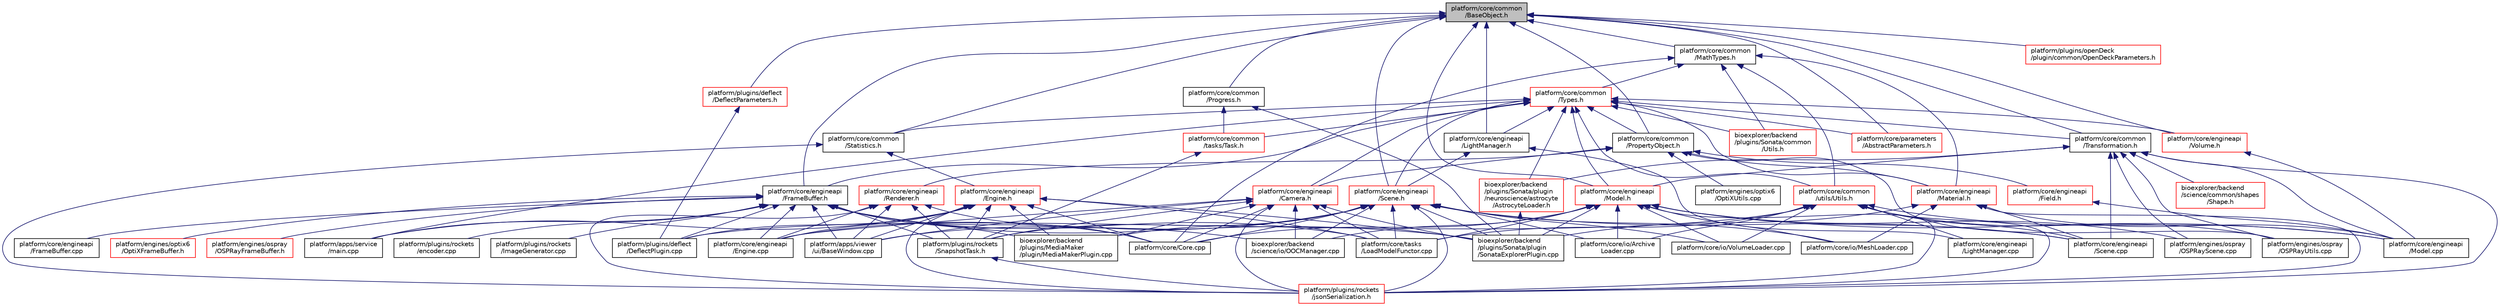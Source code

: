 digraph "platform/core/common/BaseObject.h"
{
 // LATEX_PDF_SIZE
  edge [fontname="Helvetica",fontsize="10",labelfontname="Helvetica",labelfontsize="10"];
  node [fontname="Helvetica",fontsize="10",shape=record];
  Node1 [label="platform/core/common\l/BaseObject.h",height=0.2,width=0.4,color="black", fillcolor="grey75", style="filled", fontcolor="black",tooltip=" "];
  Node1 -> Node2 [dir="back",color="midnightblue",fontsize="10",style="solid",fontname="Helvetica"];
  Node2 [label="platform/core/common\l/MathTypes.h",height=0.2,width=0.4,color="black", fillcolor="white", style="filled",URL="$d5/d55/MathTypes_8h.html",tooltip=" "];
  Node2 -> Node3 [dir="back",color="midnightblue",fontsize="10",style="solid",fontname="Helvetica"];
  Node3 [label="platform/core/common\l/Types.h",height=0.2,width=0.4,color="red", fillcolor="white", style="filled",URL="$de/d53/platform_2core_2common_2Types_8h.html",tooltip=" "];
  Node3 -> Node5 [dir="back",color="midnightblue",fontsize="10",style="solid",fontname="Helvetica"];
  Node5 [label="platform/apps/service\l/main.cpp",height=0.2,width=0.4,color="black", fillcolor="white", style="filled",URL="$d9/d1c/service_2main_8cpp.html",tooltip=" "];
  Node3 -> Node280 [dir="back",color="midnightblue",fontsize="10",style="solid",fontname="Helvetica"];
  Node280 [label="platform/core/common\l/PropertyObject.h",height=0.2,width=0.4,color="black", fillcolor="white", style="filled",URL="$d4/d17/PropertyObject_8h.html",tooltip=" "];
  Node280 -> Node281 [dir="back",color="midnightblue",fontsize="10",style="solid",fontname="Helvetica"];
  Node281 [label="platform/core/engineapi\l/Camera.h",height=0.2,width=0.4,color="red", fillcolor="white", style="filled",URL="$dd/de4/Camera_8h.html",tooltip=" "];
  Node281 -> Node8 [dir="back",color="midnightblue",fontsize="10",style="solid",fontname="Helvetica"];
  Node8 [label="platform/apps/viewer\l/ui/BaseWindow.cpp",height=0.2,width=0.4,color="black", fillcolor="white", style="filled",URL="$de/d43/BaseWindow_8cpp.html",tooltip=" "];
  Node281 -> Node21 [dir="back",color="midnightblue",fontsize="10",style="solid",fontname="Helvetica"];
  Node21 [label="platform/core/Core.cpp",height=0.2,width=0.4,color="black", fillcolor="white", style="filled",URL="$d6/d27/Core_8cpp.html",tooltip=" "];
  Node281 -> Node171 [dir="back",color="midnightblue",fontsize="10",style="solid",fontname="Helvetica"];
  Node171 [label="platform/core/engineapi\l/Engine.cpp",height=0.2,width=0.4,color="black", fillcolor="white", style="filled",URL="$d6/d0c/Engine_8cpp.html",tooltip=" "];
  Node281 -> Node34 [dir="back",color="midnightblue",fontsize="10",style="solid",fontname="Helvetica"];
  Node34 [label="platform/core/tasks\l/LoadModelFunctor.cpp",height=0.2,width=0.4,color="black", fillcolor="white", style="filled",URL="$dd/d96/LoadModelFunctor_8cpp.html",tooltip=" "];
  Node281 -> Node31 [dir="back",color="midnightblue",fontsize="10",style="solid",fontname="Helvetica"];
  Node31 [label="platform/plugins/rockets\l/jsonSerialization.h",height=0.2,width=0.4,color="red", fillcolor="white", style="filled",URL="$d4/d2c/jsonSerialization_8h.html",tooltip=" "];
  Node281 -> Node190 [dir="back",color="midnightblue",fontsize="10",style="solid",fontname="Helvetica"];
  Node190 [label="platform/plugins/rockets\l/SnapshotTask.h",height=0.2,width=0.4,color="black", fillcolor="white", style="filled",URL="$d4/de5/SnapshotTask_8h.html",tooltip=" "];
  Node190 -> Node31 [dir="back",color="midnightblue",fontsize="10",style="solid",fontname="Helvetica"];
  Node281 -> Node60 [dir="back",color="midnightblue",fontsize="10",style="solid",fontname="Helvetica"];
  Node60 [label="bioexplorer/backend\l/science/io/OOCManager.cpp",height=0.2,width=0.4,color="black", fillcolor="white", style="filled",URL="$de/d91/OOCManager_8cpp.html",tooltip=" "];
  Node281 -> Node16 [dir="back",color="midnightblue",fontsize="10",style="solid",fontname="Helvetica"];
  Node16 [label="bioexplorer/backend\l/plugins/MediaMaker\l/plugin/MediaMakerPlugin.cpp",height=0.2,width=0.4,color="black", fillcolor="white", style="filled",URL="$dd/d9e/MediaMakerPlugin_8cpp.html",tooltip=" "];
  Node281 -> Node18 [dir="back",color="midnightblue",fontsize="10",style="solid",fontname="Helvetica"];
  Node18 [label="bioexplorer/backend\l/plugins/Sonata/plugin\l/SonataExplorerPlugin.cpp",height=0.2,width=0.4,color="black", fillcolor="white", style="filled",URL="$d4/d2c/SonataExplorerPlugin_8cpp.html",tooltip=" "];
  Node280 -> Node284 [dir="back",color="midnightblue",fontsize="10",style="solid",fontname="Helvetica"];
  Node284 [label="platform/core/engineapi\l/Field.h",height=0.2,width=0.4,color="red", fillcolor="white", style="filled",URL="$d8/db3/Field_8h.html",tooltip=" "];
  Node284 -> Node22 [dir="back",color="midnightblue",fontsize="10",style="solid",fontname="Helvetica"];
  Node22 [label="platform/core/engineapi\l/Model.cpp",height=0.2,width=0.4,color="black", fillcolor="white", style="filled",URL="$dd/d2e/Model_8cpp.html",tooltip=" "];
  Node280 -> Node208 [dir="back",color="midnightblue",fontsize="10",style="solid",fontname="Helvetica"];
  Node208 [label="platform/core/engineapi\l/Material.h",height=0.2,width=0.4,color="red", fillcolor="white", style="filled",URL="$df/d12/Material_8h.html",tooltip=" "];
  Node208 -> Node22 [dir="back",color="midnightblue",fontsize="10",style="solid",fontname="Helvetica"];
  Node208 -> Node23 [dir="back",color="midnightblue",fontsize="10",style="solid",fontname="Helvetica"];
  Node23 [label="platform/core/engineapi\l/Scene.cpp",height=0.2,width=0.4,color="black", fillcolor="white", style="filled",URL="$de/d15/Scene_8cpp.html",tooltip=" "];
  Node208 -> Node25 [dir="back",color="midnightblue",fontsize="10",style="solid",fontname="Helvetica"];
  Node25 [label="platform/core/io/MeshLoader.cpp",height=0.2,width=0.4,color="black", fillcolor="white", style="filled",URL="$d2/d87/MeshLoader_8cpp.html",tooltip=" "];
  Node208 -> Node31 [dir="back",color="midnightblue",fontsize="10",style="solid",fontname="Helvetica"];
  Node208 -> Node18 [dir="back",color="midnightblue",fontsize="10",style="solid",fontname="Helvetica"];
  Node280 -> Node286 [dir="back",color="midnightblue",fontsize="10",style="solid",fontname="Helvetica"];
  Node286 [label="platform/core/engineapi\l/Renderer.h",height=0.2,width=0.4,color="red", fillcolor="white", style="filled",URL="$d8/db2/Renderer_8h.html",tooltip=" "];
  Node286 -> Node8 [dir="back",color="midnightblue",fontsize="10",style="solid",fontname="Helvetica"];
  Node286 -> Node21 [dir="back",color="midnightblue",fontsize="10",style="solid",fontname="Helvetica"];
  Node286 -> Node171 [dir="back",color="midnightblue",fontsize="10",style="solid",fontname="Helvetica"];
  Node286 -> Node31 [dir="back",color="midnightblue",fontsize="10",style="solid",fontname="Helvetica"];
  Node286 -> Node190 [dir="back",color="midnightblue",fontsize="10",style="solid",fontname="Helvetica"];
  Node280 -> Node243 [dir="back",color="midnightblue",fontsize="10",style="solid",fontname="Helvetica"];
  Node243 [label="platform/engines/optix6\l/OptiXUtils.cpp",height=0.2,width=0.4,color="black", fillcolor="white", style="filled",URL="$d0/d79/OptiXUtils_8cpp.html",tooltip=" "];
  Node280 -> Node287 [dir="back",color="midnightblue",fontsize="10",style="solid",fontname="Helvetica"];
  Node287 [label="platform/engines/ospray\l/OSPRayUtils.cpp",height=0.2,width=0.4,color="black", fillcolor="white", style="filled",URL="$d8/d20/OSPRayUtils_8cpp.html",tooltip=" "];
  Node3 -> Node325 [dir="back",color="midnightblue",fontsize="10",style="solid",fontname="Helvetica"];
  Node325 [label="platform/core/common\l/Statistics.h",height=0.2,width=0.4,color="black", fillcolor="white", style="filled",URL="$d1/dd6/Statistics_8h.html",tooltip=" "];
  Node325 -> Node224 [dir="back",color="midnightblue",fontsize="10",style="solid",fontname="Helvetica"];
  Node224 [label="platform/core/engineapi\l/Engine.h",height=0.2,width=0.4,color="red", fillcolor="white", style="filled",URL="$d1/dd4/Engine_8h.html",tooltip=" "];
  Node224 -> Node5 [dir="back",color="midnightblue",fontsize="10",style="solid",fontname="Helvetica"];
  Node224 -> Node8 [dir="back",color="midnightblue",fontsize="10",style="solid",fontname="Helvetica"];
  Node224 -> Node21 [dir="back",color="midnightblue",fontsize="10",style="solid",fontname="Helvetica"];
  Node224 -> Node171 [dir="back",color="midnightblue",fontsize="10",style="solid",fontname="Helvetica"];
  Node224 -> Node34 [dir="back",color="midnightblue",fontsize="10",style="solid",fontname="Helvetica"];
  Node224 -> Node12 [dir="back",color="midnightblue",fontsize="10",style="solid",fontname="Helvetica"];
  Node12 [label="platform/plugins/deflect\l/DeflectPlugin.cpp",height=0.2,width=0.4,color="black", fillcolor="white", style="filled",URL="$d8/d57/DeflectPlugin_8cpp.html",tooltip=" "];
  Node224 -> Node31 [dir="back",color="midnightblue",fontsize="10",style="solid",fontname="Helvetica"];
  Node224 -> Node190 [dir="back",color="midnightblue",fontsize="10",style="solid",fontname="Helvetica"];
  Node224 -> Node16 [dir="back",color="midnightblue",fontsize="10",style="solid",fontname="Helvetica"];
  Node224 -> Node18 [dir="back",color="midnightblue",fontsize="10",style="solid",fontname="Helvetica"];
  Node325 -> Node31 [dir="back",color="midnightblue",fontsize="10",style="solid",fontname="Helvetica"];
  Node3 -> Node326 [dir="back",color="midnightblue",fontsize="10",style="solid",fontname="Helvetica"];
  Node326 [label="platform/core/common\l/tasks/Task.h",height=0.2,width=0.4,color="red", fillcolor="white", style="filled",URL="$df/d4f/Task_8h.html",tooltip=" "];
  Node326 -> Node190 [dir="back",color="midnightblue",fontsize="10",style="solid",fontname="Helvetica"];
  Node3 -> Node330 [dir="back",color="midnightblue",fontsize="10",style="solid",fontname="Helvetica"];
  Node330 [label="platform/core/common\l/Transformation.h",height=0.2,width=0.4,color="black", fillcolor="white", style="filled",URL="$df/d1e/Transformation_8h.html",tooltip=" "];
  Node330 -> Node22 [dir="back",color="midnightblue",fontsize="10",style="solid",fontname="Helvetica"];
  Node330 -> Node20 [dir="back",color="midnightblue",fontsize="10",style="solid",fontname="Helvetica"];
  Node20 [label="platform/core/engineapi\l/Model.h",height=0.2,width=0.4,color="red", fillcolor="white", style="filled",URL="$d3/d5a/Model_8h.html",tooltip=" "];
  Node20 -> Node21 [dir="back",color="midnightblue",fontsize="10",style="solid",fontname="Helvetica"];
  Node20 -> Node22 [dir="back",color="midnightblue",fontsize="10",style="solid",fontname="Helvetica"];
  Node20 -> Node23 [dir="back",color="midnightblue",fontsize="10",style="solid",fontname="Helvetica"];
  Node20 -> Node24 [dir="back",color="midnightblue",fontsize="10",style="solid",fontname="Helvetica"];
  Node24 [label="platform/core/io/Archive\lLoader.cpp",height=0.2,width=0.4,color="black", fillcolor="white", style="filled",URL="$d6/da5/ArchiveLoader_8cpp.html",tooltip=" "];
  Node20 -> Node25 [dir="back",color="midnightblue",fontsize="10",style="solid",fontname="Helvetica"];
  Node20 -> Node26 [dir="back",color="midnightblue",fontsize="10",style="solid",fontname="Helvetica"];
  Node26 [label="platform/core/io/VolumeLoader.cpp",height=0.2,width=0.4,color="black", fillcolor="white", style="filled",URL="$dd/daa/VolumeLoader_8cpp.html",tooltip=" "];
  Node20 -> Node34 [dir="back",color="midnightblue",fontsize="10",style="solid",fontname="Helvetica"];
  Node20 -> Node46 [dir="back",color="midnightblue",fontsize="10",style="solid",fontname="Helvetica"];
  Node46 [label="platform/engines/ospray\l/OSPRayScene.cpp",height=0.2,width=0.4,color="black", fillcolor="white", style="filled",URL="$d5/dde/OSPRayScene_8cpp.html",tooltip=" "];
  Node20 -> Node31 [dir="back",color="midnightblue",fontsize="10",style="solid",fontname="Helvetica"];
  Node20 -> Node60 [dir="back",color="midnightblue",fontsize="10",style="solid",fontname="Helvetica"];
  Node20 -> Node18 [dir="back",color="midnightblue",fontsize="10",style="solid",fontname="Helvetica"];
  Node330 -> Node23 [dir="back",color="midnightblue",fontsize="10",style="solid",fontname="Helvetica"];
  Node330 -> Node46 [dir="back",color="midnightblue",fontsize="10",style="solid",fontname="Helvetica"];
  Node330 -> Node287 [dir="back",color="midnightblue",fontsize="10",style="solid",fontname="Helvetica"];
  Node330 -> Node31 [dir="back",color="midnightblue",fontsize="10",style="solid",fontname="Helvetica"];
  Node330 -> Node331 [dir="back",color="midnightblue",fontsize="10",style="solid",fontname="Helvetica"];
  Node331 [label="bioexplorer/backend\l/science/common/shapes\l/Shape.h",height=0.2,width=0.4,color="red", fillcolor="white", style="filled",URL="$de/d8f/Shape_8h.html",tooltip=" "];
  Node330 -> Node205 [dir="back",color="midnightblue",fontsize="10",style="solid",fontname="Helvetica"];
  Node205 [label="bioexplorer/backend\l/plugins/Sonata/plugin\l/neuroscience/astrocyte\l/AstrocyteLoader.h",height=0.2,width=0.4,color="red", fillcolor="white", style="filled",URL="$db/d19/AstrocyteLoader_8h.html",tooltip=" "];
  Node205 -> Node18 [dir="back",color="midnightblue",fontsize="10",style="solid",fontname="Helvetica"];
  Node3 -> Node358 [dir="back",color="midnightblue",fontsize="10",style="solid",fontname="Helvetica"];
  Node358 [label="platform/core/common\l/utils/Utils.h",height=0.2,width=0.4,color="red", fillcolor="white", style="filled",URL="$dc/daa/platform_2core_2common_2utils_2Utils_8h.html",tooltip=" "];
  Node358 -> Node182 [dir="back",color="midnightblue",fontsize="10",style="solid",fontname="Helvetica"];
  Node182 [label="platform/core/engineapi\l/LightManager.cpp",height=0.2,width=0.4,color="black", fillcolor="white", style="filled",URL="$d3/d1d/LightManager_8cpp.html",tooltip=" "];
  Node358 -> Node22 [dir="back",color="midnightblue",fontsize="10",style="solid",fontname="Helvetica"];
  Node358 -> Node23 [dir="back",color="midnightblue",fontsize="10",style="solid",fontname="Helvetica"];
  Node358 -> Node24 [dir="back",color="midnightblue",fontsize="10",style="solid",fontname="Helvetica"];
  Node358 -> Node26 [dir="back",color="midnightblue",fontsize="10",style="solid",fontname="Helvetica"];
  Node358 -> Node34 [dir="back",color="midnightblue",fontsize="10",style="solid",fontname="Helvetica"];
  Node358 -> Node287 [dir="back",color="midnightblue",fontsize="10",style="solid",fontname="Helvetica"];
  Node358 -> Node12 [dir="back",color="midnightblue",fontsize="10",style="solid",fontname="Helvetica"];
  Node358 -> Node31 [dir="back",color="midnightblue",fontsize="10",style="solid",fontname="Helvetica"];
  Node3 -> Node281 [dir="back",color="midnightblue",fontsize="10",style="solid",fontname="Helvetica"];
  Node3 -> Node352 [dir="back",color="midnightblue",fontsize="10",style="solid",fontname="Helvetica"];
  Node352 [label="platform/core/engineapi\l/FrameBuffer.h",height=0.2,width=0.4,color="black", fillcolor="white", style="filled",URL="$da/d8a/FrameBuffer_8h.html",tooltip=" "];
  Node352 -> Node5 [dir="back",color="midnightblue",fontsize="10",style="solid",fontname="Helvetica"];
  Node352 -> Node8 [dir="back",color="midnightblue",fontsize="10",style="solid",fontname="Helvetica"];
  Node352 -> Node21 [dir="back",color="midnightblue",fontsize="10",style="solid",fontname="Helvetica"];
  Node352 -> Node171 [dir="back",color="midnightblue",fontsize="10",style="solid",fontname="Helvetica"];
  Node352 -> Node353 [dir="back",color="midnightblue",fontsize="10",style="solid",fontname="Helvetica"];
  Node353 [label="platform/core/engineapi\l/FrameBuffer.cpp",height=0.2,width=0.4,color="black", fillcolor="white", style="filled",URL="$dd/db9/FrameBuffer_8cpp.html",tooltip=" "];
  Node352 -> Node34 [dir="back",color="midnightblue",fontsize="10",style="solid",fontname="Helvetica"];
  Node352 -> Node354 [dir="back",color="midnightblue",fontsize="10",style="solid",fontname="Helvetica"];
  Node354 [label="platform/engines/optix6\l/OptiXFrameBuffer.h",height=0.2,width=0.4,color="red", fillcolor="white", style="filled",URL="$df/d5d/OptiXFrameBuffer_8h.html",tooltip=" "];
  Node352 -> Node355 [dir="back",color="midnightblue",fontsize="10",style="solid",fontname="Helvetica"];
  Node355 [label="platform/engines/ospray\l/OSPRayFrameBuffer.h",height=0.2,width=0.4,color="red", fillcolor="white", style="filled",URL="$d7/d01/OSPRayFrameBuffer_8h.html",tooltip=" "];
  Node352 -> Node12 [dir="back",color="midnightblue",fontsize="10",style="solid",fontname="Helvetica"];
  Node352 -> Node356 [dir="back",color="midnightblue",fontsize="10",style="solid",fontname="Helvetica"];
  Node356 [label="platform/plugins/rockets\l/encoder.cpp",height=0.2,width=0.4,color="black", fillcolor="white", style="filled",URL="$db/dbc/encoder_8cpp.html",tooltip=" "];
  Node352 -> Node357 [dir="back",color="midnightblue",fontsize="10",style="solid",fontname="Helvetica"];
  Node357 [label="platform/plugins/rockets\l/ImageGenerator.cpp",height=0.2,width=0.4,color="black", fillcolor="white", style="filled",URL="$dd/db2/ImageGenerator_8cpp.html",tooltip=" "];
  Node352 -> Node190 [dir="back",color="midnightblue",fontsize="10",style="solid",fontname="Helvetica"];
  Node352 -> Node60 [dir="back",color="midnightblue",fontsize="10",style="solid",fontname="Helvetica"];
  Node352 -> Node16 [dir="back",color="midnightblue",fontsize="10",style="solid",fontname="Helvetica"];
  Node352 -> Node18 [dir="back",color="midnightblue",fontsize="10",style="solid",fontname="Helvetica"];
  Node3 -> Node361 [dir="back",color="midnightblue",fontsize="10",style="solid",fontname="Helvetica"];
  Node361 [label="platform/core/engineapi\l/LightManager.h",height=0.2,width=0.4,color="black", fillcolor="white", style="filled",URL="$dd/d9a/LightManager_8h.html",tooltip=" "];
  Node361 -> Node182 [dir="back",color="midnightblue",fontsize="10",style="solid",fontname="Helvetica"];
  Node361 -> Node186 [dir="back",color="midnightblue",fontsize="10",style="solid",fontname="Helvetica"];
  Node186 [label="platform/core/engineapi\l/Scene.h",height=0.2,width=0.4,color="red", fillcolor="white", style="filled",URL="$d5/d2d/Scene_8h.html",tooltip=" "];
  Node186 -> Node8 [dir="back",color="midnightblue",fontsize="10",style="solid",fontname="Helvetica"];
  Node186 -> Node21 [dir="back",color="midnightblue",fontsize="10",style="solid",fontname="Helvetica"];
  Node186 -> Node171 [dir="back",color="midnightblue",fontsize="10",style="solid",fontname="Helvetica"];
  Node186 -> Node23 [dir="back",color="midnightblue",fontsize="10",style="solid",fontname="Helvetica"];
  Node186 -> Node24 [dir="back",color="midnightblue",fontsize="10",style="solid",fontname="Helvetica"];
  Node186 -> Node25 [dir="back",color="midnightblue",fontsize="10",style="solid",fontname="Helvetica"];
  Node186 -> Node26 [dir="back",color="midnightblue",fontsize="10",style="solid",fontname="Helvetica"];
  Node186 -> Node34 [dir="back",color="midnightblue",fontsize="10",style="solid",fontname="Helvetica"];
  Node186 -> Node31 [dir="back",color="midnightblue",fontsize="10",style="solid",fontname="Helvetica"];
  Node186 -> Node190 [dir="back",color="midnightblue",fontsize="10",style="solid",fontname="Helvetica"];
  Node186 -> Node60 [dir="back",color="midnightblue",fontsize="10",style="solid",fontname="Helvetica"];
  Node186 -> Node16 [dir="back",color="midnightblue",fontsize="10",style="solid",fontname="Helvetica"];
  Node186 -> Node18 [dir="back",color="midnightblue",fontsize="10",style="solid",fontname="Helvetica"];
  Node3 -> Node208 [dir="back",color="midnightblue",fontsize="10",style="solid",fontname="Helvetica"];
  Node3 -> Node20 [dir="back",color="midnightblue",fontsize="10",style="solid",fontname="Helvetica"];
  Node3 -> Node186 [dir="back",color="midnightblue",fontsize="10",style="solid",fontname="Helvetica"];
  Node3 -> Node362 [dir="back",color="midnightblue",fontsize="10",style="solid",fontname="Helvetica"];
  Node362 [label="platform/core/engineapi\l/Volume.h",height=0.2,width=0.4,color="red", fillcolor="white", style="filled",URL="$d1/dbd/Volume_8h.html",tooltip=" "];
  Node362 -> Node22 [dir="back",color="midnightblue",fontsize="10",style="solid",fontname="Helvetica"];
  Node3 -> Node371 [dir="back",color="midnightblue",fontsize="10",style="solid",fontname="Helvetica"];
  Node371 [label="platform/core/parameters\l/AbstractParameters.h",height=0.2,width=0.4,color="red", fillcolor="white", style="filled",URL="$d6/d75/AbstractParameters_8h.html",tooltip=" "];
  Node3 -> Node404 [dir="back",color="midnightblue",fontsize="10",style="solid",fontname="Helvetica"];
  Node404 [label="bioexplorer/backend\l/plugins/Sonata/common\l/Utils.h",height=0.2,width=0.4,color="red", fillcolor="white", style="filled",URL="$d0/dc9/bioexplorer_2backend_2plugins_2Sonata_2common_2Utils_8h.html",tooltip=" "];
  Node3 -> Node205 [dir="back",color="midnightblue",fontsize="10",style="solid",fontname="Helvetica"];
  Node2 -> Node358 [dir="back",color="midnightblue",fontsize="10",style="solid",fontname="Helvetica"];
  Node2 -> Node21 [dir="back",color="midnightblue",fontsize="10",style="solid",fontname="Helvetica"];
  Node2 -> Node208 [dir="back",color="midnightblue",fontsize="10",style="solid",fontname="Helvetica"];
  Node2 -> Node404 [dir="back",color="midnightblue",fontsize="10",style="solid",fontname="Helvetica"];
  Node1 -> Node410 [dir="back",color="midnightblue",fontsize="10",style="solid",fontname="Helvetica"];
  Node410 [label="platform/core/common\l/Progress.h",height=0.2,width=0.4,color="black", fillcolor="white", style="filled",URL="$de/df3/Progress_8h.html",tooltip=" "];
  Node410 -> Node326 [dir="back",color="midnightblue",fontsize="10",style="solid",fontname="Helvetica"];
  Node410 -> Node18 [dir="back",color="midnightblue",fontsize="10",style="solid",fontname="Helvetica"];
  Node1 -> Node280 [dir="back",color="midnightblue",fontsize="10",style="solid",fontname="Helvetica"];
  Node1 -> Node325 [dir="back",color="midnightblue",fontsize="10",style="solid",fontname="Helvetica"];
  Node1 -> Node330 [dir="back",color="midnightblue",fontsize="10",style="solid",fontname="Helvetica"];
  Node1 -> Node352 [dir="back",color="midnightblue",fontsize="10",style="solid",fontname="Helvetica"];
  Node1 -> Node361 [dir="back",color="midnightblue",fontsize="10",style="solid",fontname="Helvetica"];
  Node1 -> Node20 [dir="back",color="midnightblue",fontsize="10",style="solid",fontname="Helvetica"];
  Node1 -> Node186 [dir="back",color="midnightblue",fontsize="10",style="solid",fontname="Helvetica"];
  Node1 -> Node362 [dir="back",color="midnightblue",fontsize="10",style="solid",fontname="Helvetica"];
  Node1 -> Node371 [dir="back",color="midnightblue",fontsize="10",style="solid",fontname="Helvetica"];
  Node1 -> Node293 [dir="back",color="midnightblue",fontsize="10",style="solid",fontname="Helvetica"];
  Node293 [label="platform/plugins/deflect\l/DeflectParameters.h",height=0.2,width=0.4,color="red", fillcolor="white", style="filled",URL="$d0/d05/DeflectParameters_8h.html",tooltip=" "];
  Node293 -> Node12 [dir="back",color="midnightblue",fontsize="10",style="solid",fontname="Helvetica"];
  Node1 -> Node300 [dir="back",color="midnightblue",fontsize="10",style="solid",fontname="Helvetica"];
  Node300 [label="platform/plugins/openDeck\l/plugin/common/OpenDeckParameters.h",height=0.2,width=0.4,color="red", fillcolor="white", style="filled",URL="$da/da5/OpenDeckParameters_8h.html",tooltip=" "];
}
